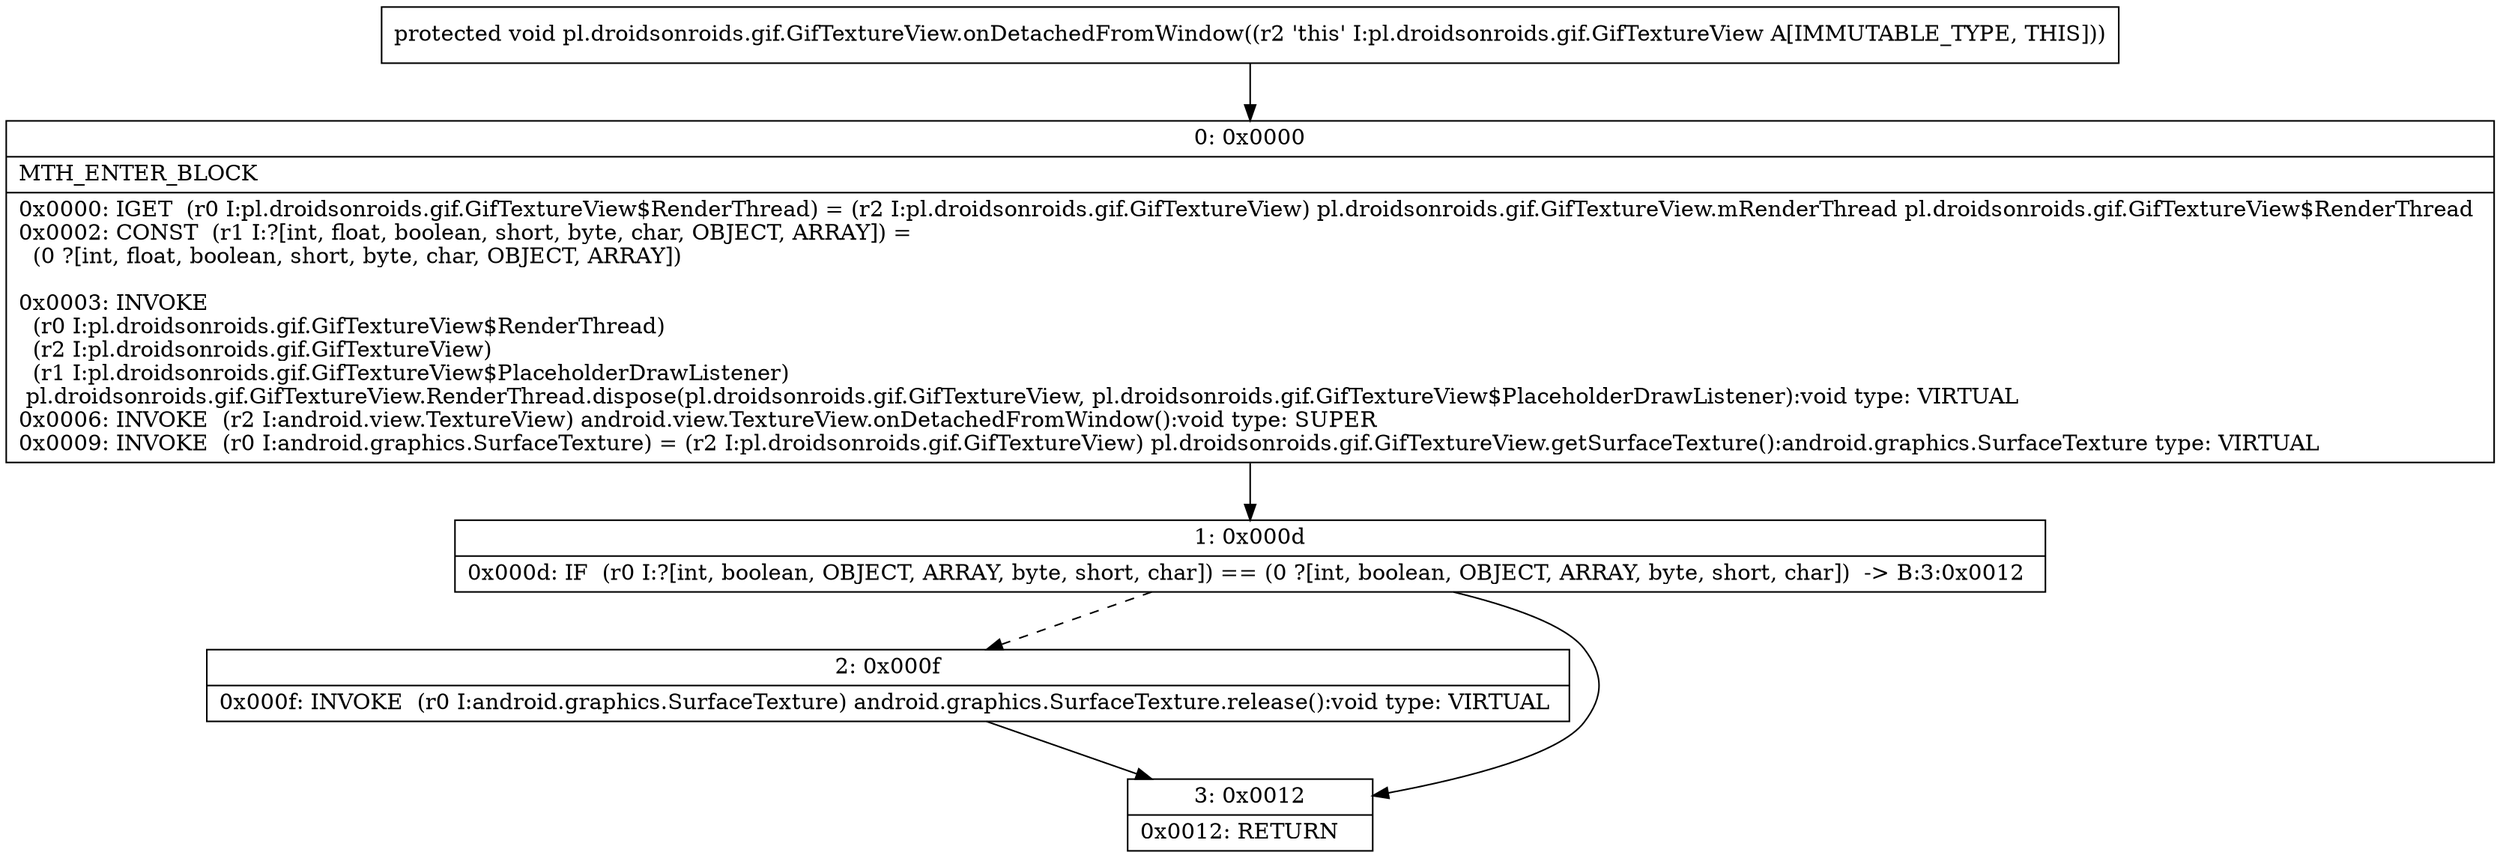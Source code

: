 digraph "CFG forpl.droidsonroids.gif.GifTextureView.onDetachedFromWindow()V" {
Node_0 [shape=record,label="{0\:\ 0x0000|MTH_ENTER_BLOCK\l|0x0000: IGET  (r0 I:pl.droidsonroids.gif.GifTextureView$RenderThread) = (r2 I:pl.droidsonroids.gif.GifTextureView) pl.droidsonroids.gif.GifTextureView.mRenderThread pl.droidsonroids.gif.GifTextureView$RenderThread \l0x0002: CONST  (r1 I:?[int, float, boolean, short, byte, char, OBJECT, ARRAY]) = \l  (0 ?[int, float, boolean, short, byte, char, OBJECT, ARRAY])\l \l0x0003: INVOKE  \l  (r0 I:pl.droidsonroids.gif.GifTextureView$RenderThread)\l  (r2 I:pl.droidsonroids.gif.GifTextureView)\l  (r1 I:pl.droidsonroids.gif.GifTextureView$PlaceholderDrawListener)\l pl.droidsonroids.gif.GifTextureView.RenderThread.dispose(pl.droidsonroids.gif.GifTextureView, pl.droidsonroids.gif.GifTextureView$PlaceholderDrawListener):void type: VIRTUAL \l0x0006: INVOKE  (r2 I:android.view.TextureView) android.view.TextureView.onDetachedFromWindow():void type: SUPER \l0x0009: INVOKE  (r0 I:android.graphics.SurfaceTexture) = (r2 I:pl.droidsonroids.gif.GifTextureView) pl.droidsonroids.gif.GifTextureView.getSurfaceTexture():android.graphics.SurfaceTexture type: VIRTUAL \l}"];
Node_1 [shape=record,label="{1\:\ 0x000d|0x000d: IF  (r0 I:?[int, boolean, OBJECT, ARRAY, byte, short, char]) == (0 ?[int, boolean, OBJECT, ARRAY, byte, short, char])  \-\> B:3:0x0012 \l}"];
Node_2 [shape=record,label="{2\:\ 0x000f|0x000f: INVOKE  (r0 I:android.graphics.SurfaceTexture) android.graphics.SurfaceTexture.release():void type: VIRTUAL \l}"];
Node_3 [shape=record,label="{3\:\ 0x0012|0x0012: RETURN   \l}"];
MethodNode[shape=record,label="{protected void pl.droidsonroids.gif.GifTextureView.onDetachedFromWindow((r2 'this' I:pl.droidsonroids.gif.GifTextureView A[IMMUTABLE_TYPE, THIS])) }"];
MethodNode -> Node_0;
Node_0 -> Node_1;
Node_1 -> Node_2[style=dashed];
Node_1 -> Node_3;
Node_2 -> Node_3;
}

